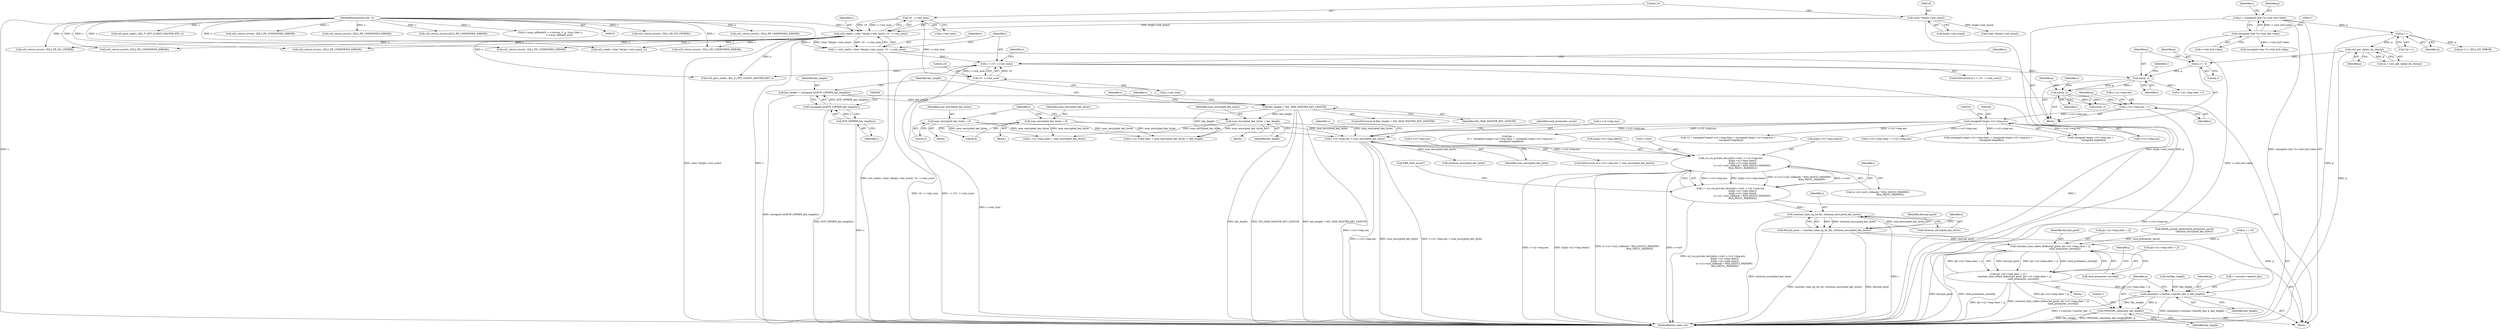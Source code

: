 digraph "0_openssl_d81a1600588b726c2bdccda7efad3cc7a87d6245_0@API" {
"1000604" [label="(Call,ssl_rsa_private_decrypt(s->cert, s->s2->tmp.enc,\n                                &(p[s->s2->tmp.clear]),\n                                &(p[s->s2->tmp.clear]),\n                                (s->s2->ssl2_rollback) ? RSA_SSLV23_PADDING :\n                                RSA_PKCS1_PADDING))"];
"1000573" [label="(Call,s->s2->tmp.enc < num_encrypted_key_bytes)"];
"1000343" [label="(Call,(unsigned long)s->s2->tmp.enc)"];
"1000256" [label="(Call,s->s2->tmp.enc = i)"];
"1000253" [label="(Call,n2s(p, i))"];
"1000241" [label="(Call,n2s(p, i))"];
"1000238" [label="(Call,p += 3)"];
"1000205" [label="(Call,ssl2_get_cipher_by_char(p))"];
"1000178" [label="(Call,p++)"];
"1000124" [label="(Call,p = (unsigned char *)s->init_buf->data)"];
"1000126" [label="(Call,(unsigned char *)s->init_buf->data)"];
"1000158" [label="(Call,i < (10 - s->init_num))"];
"1000140" [label="(Call,i = ssl2_read(s, (char *)&(p[s->init_num]), 10 - s->init_num))"];
"1000142" [label="(Call,ssl2_read(s, (char *)&(p[s->init_num]), 10 - s->init_num))"];
"1000108" [label="(MethodParameterIn,SSL *s)"];
"1000144" [label="(Call,(char *)&(p[s->init_num]))"];
"1000152" [label="(Call,10 - s->init_num)"];
"1000160" [label="(Call,10 - s->init_num)"];
"1000547" [label="(Call,num_encrypted_key_bytes = key_length)"];
"1000508" [label="(Call,key_length > SSL_MAX_MASTER_KEY_LENGTH)"];
"1000501" [label="(Call,key_length = (unsigned int)EVP_CIPHER_key_length(c))"];
"1000503" [label="(Call,(unsigned int)EVP_CIPHER_key_length(c))"];
"1000505" [label="(Call,EVP_CIPHER_key_length(c))"];
"1000535" [label="(Call,num_encrypted_key_bytes = 8)"];
"1000542" [label="(Call,num_encrypted_key_bytes = 5)"];
"1000602" [label="(Call,i = ssl_rsa_private_decrypt(s->cert, s->s2->tmp.enc,\n                                &(p[s->s2->tmp.clear]),\n                                &(p[s->s2->tmp.clear]),\n                                (s->s2->ssl2_rollback) ? RSA_SSLV23_PADDING :\n                                RSA_PKCS1_PADDING))"];
"1000646" [label="(Call,constant_time_eq_int_8(i, (int)num_encrypted_key_bytes))"];
"1000644" [label="(Call,decrypt_good = constant_time_eq_int_8(i, (int)num_encrypted_key_bytes))"];
"1000673" [label="(Call,constant_time_select_8(decrypt_good, p[s->s2->tmp.clear + j],\n                                       rand_premaster_secret[j]))"];
"1000661" [label="(Call,p[s->s2->tmp.clear + j] =\n                constant_time_select_8(decrypt_good, p[s->s2->tmp.clear + j],\n                                       rand_premaster_secret[j]))"];
"1000698" [label="(Call,memcpy(s->session->master_key, p, key_length))"];
"1000706" [label="(Call,OPENSSL_cleanse(p, key_length))"];
"1000584" [label="(Identifier,s)"];
"1000253" [label="(Call,n2s(p, i))"];
"1000704" [label="(Identifier,p)"];
"1000660" [label="(Block,)"];
"1000264" [label="(Identifier,i)"];
"1000705" [label="(Identifier,key_length)"];
"1000243" [label="(Identifier,i)"];
"1000581" [label="(Identifier,num_encrypted_key_bytes)"];
"1000160" [label="(Call,10 - s->init_num)"];
"1000646" [label="(Call,constant_time_eq_int_8(i, (int)num_encrypted_key_bytes))"];
"1000608" [label="(Call,s->s2->tmp.enc)"];
"1000615" [label="(Call,&(p[s->s2->tmp.clear]))"];
"1000556" [label="(Identifier,s)"];
"1000167" [label="(Identifier,s)"];
"1000431" [label="(Call,s->s2->tmp.clear + s->s2->tmp.enc)"];
"1000296" [label="(Call,(unsigned char *)s->init_buf->data)"];
"1000126" [label="(Call,(unsigned char *)s->init_buf->data)"];
"1000645" [label="(Identifier,decrypt_good)"];
"1000124" [label="(Call,p = (unsigned char *)s->init_buf->data)"];
"1000128" [label="(Call,s->init_buf->data)"];
"1000659" [label="(Identifier,j)"];
"1000332" [label="(Call,(unsigned long)s->s2->tmp.clear + (unsigned long)s->s2->tmp.enc +\n        (unsigned long)keya)"];
"1000551" [label="(Call,s->s2->tmp.clear + num_encrypted_key_bytes != key_length)"];
"1000177" [label="(Call,*(p++))"];
"1000674" [label="(Identifier,decrypt_good)"];
"1000493" [label="(Call,ssl2_return_error(s, SSL2_PE_NO_CIPHER))"];
"1000343" [label="(Call,(unsigned long)s->s2->tmp.enc)"];
"1000342" [label="(Call,(unsigned long)s->s2->tmp.enc +\n        (unsigned long)keya)"];
"1000501" [label="(Call,key_length = (unsigned int)EVP_CIPHER_key_length(c))"];
"1000257" [label="(Call,s->s2->tmp.enc)"];
"1000179" [label="(Identifier,p)"];
"1000643" [label="(Call,ERR_clear_error())"];
"1000154" [label="(Call,s->init_num)"];
"1000635" [label="(Call,(s->s2->ssl2_rollback) ? RSA_SSLV23_PADDING :\n                                RSA_PKCS1_PADDING)"];
"1000604" [label="(Call,ssl_rsa_private_decrypt(s->cert, s->s2->tmp.enc,\n                                &(p[s->s2->tmp.clear]),\n                                &(p[s->s2->tmp.clear]),\n                                (s->s2->ssl2_rollback) ? RSA_SSLV23_PADDING :\n                                RSA_PKCS1_PADDING))"];
"1000675" [label="(Call,p[s->s2->tmp.clear + j])"];
"1000142" [label="(Call,ssl2_read(s, (char *)&(p[s->init_num]), 10 - s->init_num))"];
"1000661" [label="(Call,p[s->s2->tmp.clear + j] =\n                constant_time_select_8(decrypt_good, p[s->s2->tmp.clear + j],\n                                       rand_premaster_secret[j]))"];
"1000699" [label="(Call,s->session->master_key)"];
"1000345" [label="(Call,s->s2->tmp.enc)"];
"1000172" [label="(Identifier,s)"];
"1000125" [label="(Identifier,p)"];
"1000544" [label="(Literal,5)"];
"1000662" [label="(Call,p[s->s2->tmp.clear + j])"];
"1000312" [label="(Call,ssl2_return_error(s, SSL2_PE_UNDEFINED_ERROR))"];
"1000206" [label="(Identifier,p)"];
"1000536" [label="(Identifier,num_encrypted_key_bytes)"];
"1000382" [label="(Call,(char *)&(p[s->init_num]))"];
"1000248" [label="(Identifier,s)"];
"1000166" [label="(Call,ssl2_part_read(s, SSL_F_GET_CLIENT_MASTER_KEY, i))"];
"1000136" [label="(Identifier,s)"];
"1000549" [label="(Identifier,key_length)"];
"1000507" [label="(ControlStructure,if (key_length > SSL_MAX_MASTER_KEY_LENGTH))"];
"1000547" [label="(Call,num_encrypted_key_bytes = key_length)"];
"1000109" [label="(Block,)"];
"1000673" [label="(Call,constant_time_select_8(decrypt_good, p[s->s2->tmp.clear + j],\n                                       rand_premaster_secret[j]))"];
"1000205" [label="(Call,ssl2_get_cipher_by_char(p))"];
"1000513" [label="(Identifier,s)"];
"1000108" [label="(MethodParameterIn,SSL *s)"];
"1000686" [label="(Call,rand_premaster_secret[j])"];
"1000572" [label="(ControlStructure,if (s->s2->tmp.enc < num_encrypted_key_bytes))"];
"1000255" [label="(Identifier,i)"];
"1000183" [label="(Call,p[-1] != SSL2_MT_ERROR)"];
"1000594" [label="(Call,RAND_pseudo_bytes(rand_premaster_secret,\n                          (int)num_encrypted_key_bytes))"];
"1000158" [label="(Call,i < (10 - s->init_num))"];
"1000512" [label="(Call,ssl2_return_error(s, SSL2_PE_UNDEFINED_ERROR))"];
"1000552" [label="(Call,s->s2->tmp.clear + num_encrypted_key_bytes)"];
"1000698" [label="(Call,memcpy(s->session->master_key, p, key_length))"];
"1000254" [label="(Identifier,p)"];
"1000526" [label="(Identifier,s)"];
"1000707" [label="(Identifier,p)"];
"1000648" [label="(Call,(int)num_encrypted_key_bytes)"];
"1000537" [label="(Literal,8)"];
"1000244" [label="(Call,s->s2->tmp.clear = i)"];
"1000159" [label="(Identifier,i)"];
"1000162" [label="(Call,s->init_num)"];
"1000419" [label="(Call,p += 10)"];
"1000266" [label="(Identifier,p)"];
"1000328" [label="(Call,len =\n        10 + (unsigned long)s->s2->tmp.clear + (unsigned long)s->s2->tmp.enc +\n        (unsigned long)keya)"];
"1000605" [label="(Call,s->cert)"];
"1000273" [label="(Call,ssl2_return_error(s, SSL2_PE_UNDEFINED_ERROR))"];
"1000144" [label="(Call,(char *)&(p[s->init_num]))"];
"1000380" [label="(Call,ssl2_read(s, (char *)&(p[s->init_num]), n))"];
"1000710" [label="(Literal,1)"];
"1000240" [label="(Literal,3)"];
"1000260" [label="(Identifier,s)"];
"1000503" [label="(Call,(unsigned int)EVP_CIPHER_key_length(c))"];
"1000141" [label="(Identifier,i)"];
"1000595" [label="(Identifier,rand_premaster_secret)"];
"1000242" [label="(Identifier,p)"];
"1000222" [label="(Call,ssl2_return_error(s, SSL2_PE_NO_CIPHER))"];
"1000506" [label="(Identifier,c)"];
"1000190" [label="(Call,ssl2_return_error(s, SSL2_PE_UNDEFINED_ERROR))"];
"1000152" [label="(Call,10 - s->init_num)"];
"1000535" [label="(Call,num_encrypted_key_bytes = 8)"];
"1000396" [label="(Call,ssl2_part_read(s, SSL_F_GET_CLIENT_MASTER_KEY, i))"];
"1000708" [label="(Identifier,key_length)"];
"1000360" [label="(Call,ssl2_return_error(s, SSL2_PE_UNDEFINED_ERROR))"];
"1000239" [label="(Identifier,p)"];
"1000644" [label="(Call,decrypt_good = constant_time_eq_int_8(i, (int)num_encrypted_key_bytes))"];
"1000140" [label="(Call,i = ssl2_read(s, (char *)&(p[s->init_num]), 10 - s->init_num))"];
"1000153" [label="(Literal,10)"];
"1000505" [label="(Call,EVP_CIPHER_key_length(c))"];
"1000711" [label="(MethodReturn,static int)"];
"1000502" [label="(Identifier,key_length)"];
"1000573" [label="(Call,s->s2->tmp.enc < num_encrypted_key_bytes)"];
"1000596" [label="(Call,(int)num_encrypted_key_bytes)"];
"1000543" [label="(Identifier,num_encrypted_key_bytes)"];
"1000603" [label="(Identifier,i)"];
"1000139" [label="(Block,)"];
"1000161" [label="(Literal,10)"];
"1000510" [label="(Identifier,SSL_MAX_MASTER_KEY_LENGTH)"];
"1000265" [label="(Call,n2s(p, i))"];
"1000563" [label="(Call,ssl2_return_error(s, SSL2_PE_UNDEFINED_ERROR))"];
"1000509" [label="(Identifier,key_length)"];
"1000531" [label="(Block,)"];
"1000546" [label="(Block,)"];
"1000695" [label="(Call,(int)key_length)"];
"1000462" [label="(Call,ssl2_return_error(s, SSL2_PE_UNDEFINED_ERROR))"];
"1000203" [label="(Call,cp = ssl2_get_cipher_by_char(p))"];
"1000706" [label="(Call,OPENSSL_cleanse(p, key_length))"];
"1000157" [label="(ControlStructure,if (i < (10 - s->init_num)))"];
"1000143" [label="(Identifier,s)"];
"1000256" [label="(Call,s->s2->tmp.enc = i)"];
"1000548" [label="(Identifier,num_encrypted_key_bytes)"];
"1000653" [label="(Identifier,j)"];
"1000541" [label="(Block,)"];
"1000583" [label="(Call,ssl2_return_error(s,SSL2_PE_UNDEFINED_ERROR))"];
"1000602" [label="(Call,i = ssl_rsa_private_decrypt(s->cert, s->s2->tmp.enc,\n                                &(p[s->s2->tmp.clear]),\n                                &(p[s->s2->tmp.clear]),\n                                (s->s2->ssl2_rollback) ? RSA_SSLV23_PADDING :\n                                RSA_PKCS1_PADDING))"];
"1000241" [label="(Call,n2s(p, i))"];
"1000574" [label="(Call,s->s2->tmp.enc)"];
"1000542" [label="(Call,num_encrypted_key_bytes = 5)"];
"1000647" [label="(Identifier,i)"];
"1000330" [label="(Call,10 + (unsigned long)s->s2->tmp.clear + (unsigned long)s->s2->tmp.enc +\n        (unsigned long)keya)"];
"1000178" [label="(Call,p++)"];
"1000405" [label="(Call,s->msg_callback(0, s->version, 0, p, (size_t)len, s,\n                        s->msg_callback_arg))"];
"1000238" [label="(Call,p += 3)"];
"1000625" [label="(Call,&(p[s->s2->tmp.clear]))"];
"1000508" [label="(Call,key_length > SSL_MAX_MASTER_KEY_LENGTH)"];
"1000146" [label="(Call,&(p[s->init_num]))"];
"1000604" -> "1000602"  [label="AST: "];
"1000604" -> "1000635"  [label="CFG: "];
"1000605" -> "1000604"  [label="AST: "];
"1000608" -> "1000604"  [label="AST: "];
"1000615" -> "1000604"  [label="AST: "];
"1000625" -> "1000604"  [label="AST: "];
"1000635" -> "1000604"  [label="AST: "];
"1000602" -> "1000604"  [label="CFG: "];
"1000604" -> "1000711"  [label="DDG: s->s2->tmp.enc"];
"1000604" -> "1000711"  [label="DDG: &(p[s->s2->tmp.clear])"];
"1000604" -> "1000711"  [label="DDG: (s->s2->ssl2_rollback) ? RSA_SSLV23_PADDING :\n                                RSA_PKCS1_PADDING"];
"1000604" -> "1000711"  [label="DDG: s->cert"];
"1000604" -> "1000602"  [label="DDG: s->s2->tmp.enc"];
"1000604" -> "1000602"  [label="DDG: &(p[s->s2->tmp.clear])"];
"1000604" -> "1000602"  [label="DDG: (s->s2->ssl2_rollback) ? RSA_SSLV23_PADDING :\n                                RSA_PKCS1_PADDING"];
"1000604" -> "1000602"  [label="DDG: s->cert"];
"1000573" -> "1000604"  [label="DDG: s->s2->tmp.enc"];
"1000573" -> "1000572"  [label="AST: "];
"1000573" -> "1000581"  [label="CFG: "];
"1000574" -> "1000573"  [label="AST: "];
"1000581" -> "1000573"  [label="AST: "];
"1000584" -> "1000573"  [label="CFG: "];
"1000595" -> "1000573"  [label="CFG: "];
"1000573" -> "1000711"  [label="DDG: s->s2->tmp.enc"];
"1000573" -> "1000711"  [label="DDG: num_encrypted_key_bytes"];
"1000573" -> "1000711"  [label="DDG: s->s2->tmp.enc < num_encrypted_key_bytes"];
"1000343" -> "1000573"  [label="DDG: s->s2->tmp.enc"];
"1000547" -> "1000573"  [label="DDG: num_encrypted_key_bytes"];
"1000535" -> "1000573"  [label="DDG: num_encrypted_key_bytes"];
"1000542" -> "1000573"  [label="DDG: num_encrypted_key_bytes"];
"1000573" -> "1000596"  [label="DDG: num_encrypted_key_bytes"];
"1000343" -> "1000342"  [label="AST: "];
"1000343" -> "1000345"  [label="CFG: "];
"1000344" -> "1000343"  [label="AST: "];
"1000345" -> "1000343"  [label="AST: "];
"1000353" -> "1000343"  [label="CFG: "];
"1000343" -> "1000711"  [label="DDG: s->s2->tmp.enc"];
"1000343" -> "1000328"  [label="DDG: s->s2->tmp.enc"];
"1000343" -> "1000330"  [label="DDG: s->s2->tmp.enc"];
"1000343" -> "1000332"  [label="DDG: s->s2->tmp.enc"];
"1000343" -> "1000342"  [label="DDG: s->s2->tmp.enc"];
"1000256" -> "1000343"  [label="DDG: s->s2->tmp.enc"];
"1000343" -> "1000431"  [label="DDG: s->s2->tmp.enc"];
"1000256" -> "1000139"  [label="AST: "];
"1000256" -> "1000264"  [label="CFG: "];
"1000257" -> "1000256"  [label="AST: "];
"1000264" -> "1000256"  [label="AST: "];
"1000266" -> "1000256"  [label="CFG: "];
"1000256" -> "1000711"  [label="DDG: s->s2->tmp.enc"];
"1000253" -> "1000256"  [label="DDG: i"];
"1000253" -> "1000139"  [label="AST: "];
"1000253" -> "1000255"  [label="CFG: "];
"1000254" -> "1000253"  [label="AST: "];
"1000255" -> "1000253"  [label="AST: "];
"1000260" -> "1000253"  [label="CFG: "];
"1000241" -> "1000253"  [label="DDG: p"];
"1000241" -> "1000253"  [label="DDG: i"];
"1000253" -> "1000265"  [label="DDG: p"];
"1000253" -> "1000265"  [label="DDG: i"];
"1000241" -> "1000139"  [label="AST: "];
"1000241" -> "1000243"  [label="CFG: "];
"1000242" -> "1000241"  [label="AST: "];
"1000243" -> "1000241"  [label="AST: "];
"1000248" -> "1000241"  [label="CFG: "];
"1000238" -> "1000241"  [label="DDG: p"];
"1000158" -> "1000241"  [label="DDG: i"];
"1000241" -> "1000244"  [label="DDG: i"];
"1000238" -> "1000139"  [label="AST: "];
"1000238" -> "1000240"  [label="CFG: "];
"1000239" -> "1000238"  [label="AST: "];
"1000240" -> "1000238"  [label="AST: "];
"1000242" -> "1000238"  [label="CFG: "];
"1000205" -> "1000238"  [label="DDG: p"];
"1000205" -> "1000203"  [label="AST: "];
"1000205" -> "1000206"  [label="CFG: "];
"1000206" -> "1000205"  [label="AST: "];
"1000203" -> "1000205"  [label="CFG: "];
"1000205" -> "1000711"  [label="DDG: p"];
"1000205" -> "1000203"  [label="DDG: p"];
"1000178" -> "1000205"  [label="DDG: p"];
"1000178" -> "1000177"  [label="AST: "];
"1000178" -> "1000179"  [label="CFG: "];
"1000179" -> "1000178"  [label="AST: "];
"1000177" -> "1000178"  [label="CFG: "];
"1000178" -> "1000711"  [label="DDG: p"];
"1000124" -> "1000178"  [label="DDG: p"];
"1000178" -> "1000183"  [label="DDG: p"];
"1000124" -> "1000109"  [label="AST: "];
"1000124" -> "1000126"  [label="CFG: "];
"1000125" -> "1000124"  [label="AST: "];
"1000126" -> "1000124"  [label="AST: "];
"1000136" -> "1000124"  [label="CFG: "];
"1000124" -> "1000711"  [label="DDG: (unsigned char *)s->init_buf->data"];
"1000124" -> "1000711"  [label="DDG: p"];
"1000126" -> "1000124"  [label="DDG: s->init_buf->data"];
"1000126" -> "1000128"  [label="CFG: "];
"1000127" -> "1000126"  [label="AST: "];
"1000128" -> "1000126"  [label="AST: "];
"1000126" -> "1000711"  [label="DDG: s->init_buf->data"];
"1000126" -> "1000296"  [label="DDG: s->init_buf->data"];
"1000158" -> "1000157"  [label="AST: "];
"1000158" -> "1000160"  [label="CFG: "];
"1000159" -> "1000158"  [label="AST: "];
"1000160" -> "1000158"  [label="AST: "];
"1000167" -> "1000158"  [label="CFG: "];
"1000172" -> "1000158"  [label="CFG: "];
"1000158" -> "1000711"  [label="DDG: i"];
"1000158" -> "1000711"  [label="DDG: 10 - s->init_num"];
"1000158" -> "1000711"  [label="DDG: i < (10 - s->init_num)"];
"1000140" -> "1000158"  [label="DDG: i"];
"1000160" -> "1000158"  [label="DDG: 10"];
"1000160" -> "1000158"  [label="DDG: s->init_num"];
"1000158" -> "1000166"  [label="DDG: i"];
"1000140" -> "1000139"  [label="AST: "];
"1000140" -> "1000142"  [label="CFG: "];
"1000141" -> "1000140"  [label="AST: "];
"1000142" -> "1000140"  [label="AST: "];
"1000159" -> "1000140"  [label="CFG: "];
"1000140" -> "1000711"  [label="DDG: ssl2_read(s, (char *)&(p[s->init_num]), 10 - s->init_num)"];
"1000142" -> "1000140"  [label="DDG: s"];
"1000142" -> "1000140"  [label="DDG: (char *)&(p[s->init_num])"];
"1000142" -> "1000140"  [label="DDG: 10 - s->init_num"];
"1000142" -> "1000152"  [label="CFG: "];
"1000143" -> "1000142"  [label="AST: "];
"1000144" -> "1000142"  [label="AST: "];
"1000152" -> "1000142"  [label="AST: "];
"1000142" -> "1000711"  [label="DDG: (char *)&(p[s->init_num])"];
"1000142" -> "1000711"  [label="DDG: s"];
"1000108" -> "1000142"  [label="DDG: s"];
"1000144" -> "1000142"  [label="DDG: &(p[s->init_num])"];
"1000152" -> "1000142"  [label="DDG: 10"];
"1000152" -> "1000142"  [label="DDG: s->init_num"];
"1000142" -> "1000166"  [label="DDG: s"];
"1000142" -> "1000190"  [label="DDG: s"];
"1000142" -> "1000222"  [label="DDG: s"];
"1000142" -> "1000273"  [label="DDG: s"];
"1000142" -> "1000312"  [label="DDG: s"];
"1000142" -> "1000360"  [label="DDG: s"];
"1000142" -> "1000380"  [label="DDG: s"];
"1000108" -> "1000107"  [label="AST: "];
"1000108" -> "1000711"  [label="DDG: s"];
"1000108" -> "1000166"  [label="DDG: s"];
"1000108" -> "1000190"  [label="DDG: s"];
"1000108" -> "1000222"  [label="DDG: s"];
"1000108" -> "1000273"  [label="DDG: s"];
"1000108" -> "1000312"  [label="DDG: s"];
"1000108" -> "1000360"  [label="DDG: s"];
"1000108" -> "1000380"  [label="DDG: s"];
"1000108" -> "1000396"  [label="DDG: s"];
"1000108" -> "1000405"  [label="DDG: s"];
"1000108" -> "1000462"  [label="DDG: s"];
"1000108" -> "1000493"  [label="DDG: s"];
"1000108" -> "1000512"  [label="DDG: s"];
"1000108" -> "1000563"  [label="DDG: s"];
"1000108" -> "1000583"  [label="DDG: s"];
"1000144" -> "1000146"  [label="CFG: "];
"1000145" -> "1000144"  [label="AST: "];
"1000146" -> "1000144"  [label="AST: "];
"1000153" -> "1000144"  [label="CFG: "];
"1000144" -> "1000711"  [label="DDG: &(p[s->init_num])"];
"1000144" -> "1000382"  [label="DDG: &(p[s->init_num])"];
"1000152" -> "1000154"  [label="CFG: "];
"1000153" -> "1000152"  [label="AST: "];
"1000154" -> "1000152"  [label="AST: "];
"1000152" -> "1000160"  [label="DDG: s->init_num"];
"1000160" -> "1000162"  [label="CFG: "];
"1000161" -> "1000160"  [label="AST: "];
"1000162" -> "1000160"  [label="AST: "];
"1000160" -> "1000711"  [label="DDG: s->init_num"];
"1000547" -> "1000546"  [label="AST: "];
"1000547" -> "1000549"  [label="CFG: "];
"1000548" -> "1000547"  [label="AST: "];
"1000549" -> "1000547"  [label="AST: "];
"1000556" -> "1000547"  [label="CFG: "];
"1000508" -> "1000547"  [label="DDG: key_length"];
"1000547" -> "1000551"  [label="DDG: num_encrypted_key_bytes"];
"1000547" -> "1000552"  [label="DDG: num_encrypted_key_bytes"];
"1000508" -> "1000507"  [label="AST: "];
"1000508" -> "1000510"  [label="CFG: "];
"1000509" -> "1000508"  [label="AST: "];
"1000510" -> "1000508"  [label="AST: "];
"1000513" -> "1000508"  [label="CFG: "];
"1000526" -> "1000508"  [label="CFG: "];
"1000508" -> "1000711"  [label="DDG: key_length"];
"1000508" -> "1000711"  [label="DDG: SSL_MAX_MASTER_KEY_LENGTH"];
"1000508" -> "1000711"  [label="DDG: key_length > SSL_MAX_MASTER_KEY_LENGTH"];
"1000501" -> "1000508"  [label="DDG: key_length"];
"1000508" -> "1000551"  [label="DDG: key_length"];
"1000501" -> "1000109"  [label="AST: "];
"1000501" -> "1000503"  [label="CFG: "];
"1000502" -> "1000501"  [label="AST: "];
"1000503" -> "1000501"  [label="AST: "];
"1000509" -> "1000501"  [label="CFG: "];
"1000501" -> "1000711"  [label="DDG: (unsigned int)EVP_CIPHER_key_length(c)"];
"1000503" -> "1000501"  [label="DDG: EVP_CIPHER_key_length(c)"];
"1000503" -> "1000505"  [label="CFG: "];
"1000504" -> "1000503"  [label="AST: "];
"1000505" -> "1000503"  [label="AST: "];
"1000503" -> "1000711"  [label="DDG: EVP_CIPHER_key_length(c)"];
"1000505" -> "1000503"  [label="DDG: c"];
"1000505" -> "1000506"  [label="CFG: "];
"1000506" -> "1000505"  [label="AST: "];
"1000505" -> "1000711"  [label="DDG: c"];
"1000535" -> "1000531"  [label="AST: "];
"1000535" -> "1000537"  [label="CFG: "];
"1000536" -> "1000535"  [label="AST: "];
"1000537" -> "1000535"  [label="AST: "];
"1000556" -> "1000535"  [label="CFG: "];
"1000535" -> "1000551"  [label="DDG: num_encrypted_key_bytes"];
"1000535" -> "1000552"  [label="DDG: num_encrypted_key_bytes"];
"1000542" -> "1000541"  [label="AST: "];
"1000542" -> "1000544"  [label="CFG: "];
"1000543" -> "1000542"  [label="AST: "];
"1000544" -> "1000542"  [label="AST: "];
"1000556" -> "1000542"  [label="CFG: "];
"1000542" -> "1000551"  [label="DDG: num_encrypted_key_bytes"];
"1000542" -> "1000552"  [label="DDG: num_encrypted_key_bytes"];
"1000602" -> "1000109"  [label="AST: "];
"1000603" -> "1000602"  [label="AST: "];
"1000643" -> "1000602"  [label="CFG: "];
"1000602" -> "1000711"  [label="DDG: ssl_rsa_private_decrypt(s->cert, s->s2->tmp.enc,\n                                &(p[s->s2->tmp.clear]),\n                                &(p[s->s2->tmp.clear]),\n                                (s->s2->ssl2_rollback) ? RSA_SSLV23_PADDING :\n                                RSA_PKCS1_PADDING)"];
"1000602" -> "1000646"  [label="DDG: i"];
"1000646" -> "1000644"  [label="AST: "];
"1000646" -> "1000648"  [label="CFG: "];
"1000647" -> "1000646"  [label="AST: "];
"1000648" -> "1000646"  [label="AST: "];
"1000644" -> "1000646"  [label="CFG: "];
"1000646" -> "1000711"  [label="DDG: i"];
"1000646" -> "1000711"  [label="DDG: (int)num_encrypted_key_bytes"];
"1000646" -> "1000644"  [label="DDG: i"];
"1000646" -> "1000644"  [label="DDG: (int)num_encrypted_key_bytes"];
"1000648" -> "1000646"  [label="DDG: num_encrypted_key_bytes"];
"1000644" -> "1000109"  [label="AST: "];
"1000645" -> "1000644"  [label="AST: "];
"1000653" -> "1000644"  [label="CFG: "];
"1000644" -> "1000711"  [label="DDG: constant_time_eq_int_8(i, (int)num_encrypted_key_bytes)"];
"1000644" -> "1000711"  [label="DDG: decrypt_good"];
"1000644" -> "1000673"  [label="DDG: decrypt_good"];
"1000673" -> "1000661"  [label="AST: "];
"1000673" -> "1000686"  [label="CFG: "];
"1000674" -> "1000673"  [label="AST: "];
"1000675" -> "1000673"  [label="AST: "];
"1000686" -> "1000673"  [label="AST: "];
"1000661" -> "1000673"  [label="CFG: "];
"1000673" -> "1000711"  [label="DDG: decrypt_good"];
"1000673" -> "1000711"  [label="DDG: rand_premaster_secret[j]"];
"1000673" -> "1000661"  [label="DDG: decrypt_good"];
"1000673" -> "1000661"  [label="DDG: p[s->s2->tmp.clear + j]"];
"1000673" -> "1000661"  [label="DDG: rand_premaster_secret[j]"];
"1000661" -> "1000673"  [label="DDG: p[s->s2->tmp.clear + j]"];
"1000419" -> "1000673"  [label="DDG: p"];
"1000594" -> "1000673"  [label="DDG: rand_premaster_secret"];
"1000661" -> "1000660"  [label="AST: "];
"1000662" -> "1000661"  [label="AST: "];
"1000659" -> "1000661"  [label="CFG: "];
"1000661" -> "1000711"  [label="DDG: p[s->s2->tmp.clear + j]"];
"1000661" -> "1000711"  [label="DDG: constant_time_select_8(decrypt_good, p[s->s2->tmp.clear + j],\n                                       rand_premaster_secret[j])"];
"1000661" -> "1000698"  [label="DDG: p[s->s2->tmp.clear + j]"];
"1000661" -> "1000706"  [label="DDG: p[s->s2->tmp.clear + j]"];
"1000698" -> "1000109"  [label="AST: "];
"1000698" -> "1000705"  [label="CFG: "];
"1000699" -> "1000698"  [label="AST: "];
"1000704" -> "1000698"  [label="AST: "];
"1000705" -> "1000698"  [label="AST: "];
"1000707" -> "1000698"  [label="CFG: "];
"1000698" -> "1000711"  [label="DDG: s->session->master_key"];
"1000698" -> "1000711"  [label="DDG: memcpy(s->session->master_key, p, key_length)"];
"1000419" -> "1000698"  [label="DDG: p"];
"1000695" -> "1000698"  [label="DDG: key_length"];
"1000698" -> "1000706"  [label="DDG: p"];
"1000698" -> "1000706"  [label="DDG: key_length"];
"1000706" -> "1000109"  [label="AST: "];
"1000706" -> "1000708"  [label="CFG: "];
"1000707" -> "1000706"  [label="AST: "];
"1000708" -> "1000706"  [label="AST: "];
"1000710" -> "1000706"  [label="CFG: "];
"1000706" -> "1000711"  [label="DDG: key_length"];
"1000706" -> "1000711"  [label="DDG: OPENSSL_cleanse(p, key_length)"];
"1000706" -> "1000711"  [label="DDG: p"];
}

